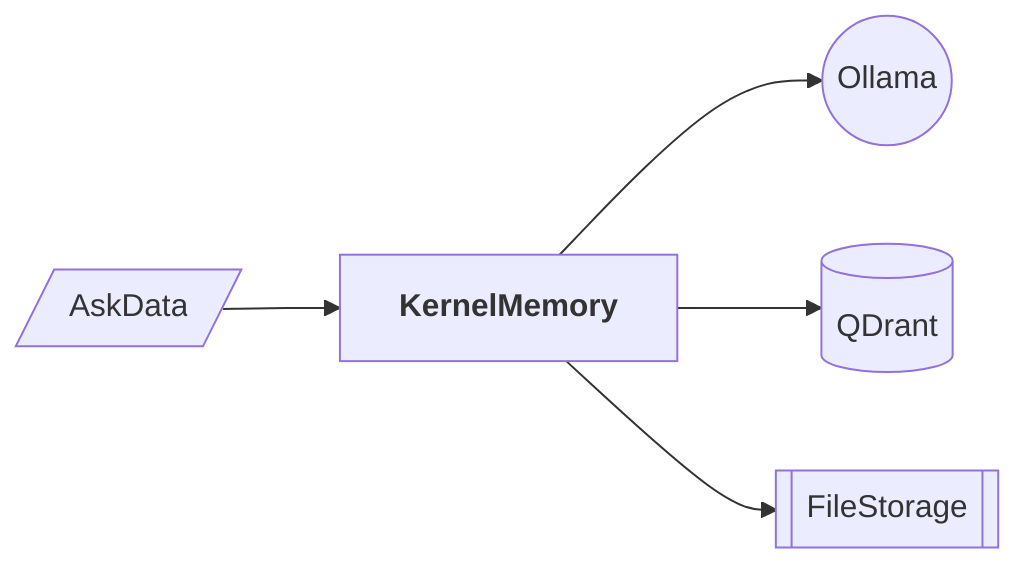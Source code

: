 graph LR
    AskData[/AskData/]
    AskData --> KernelMemory["<b>KernelMemory</b>"]
    KernelMemory --> Ollama((Ollama))
    KernelMemory --> QDrant[(QDrant)]
    KernelMemory --> FileStorage[[FileStorage]]